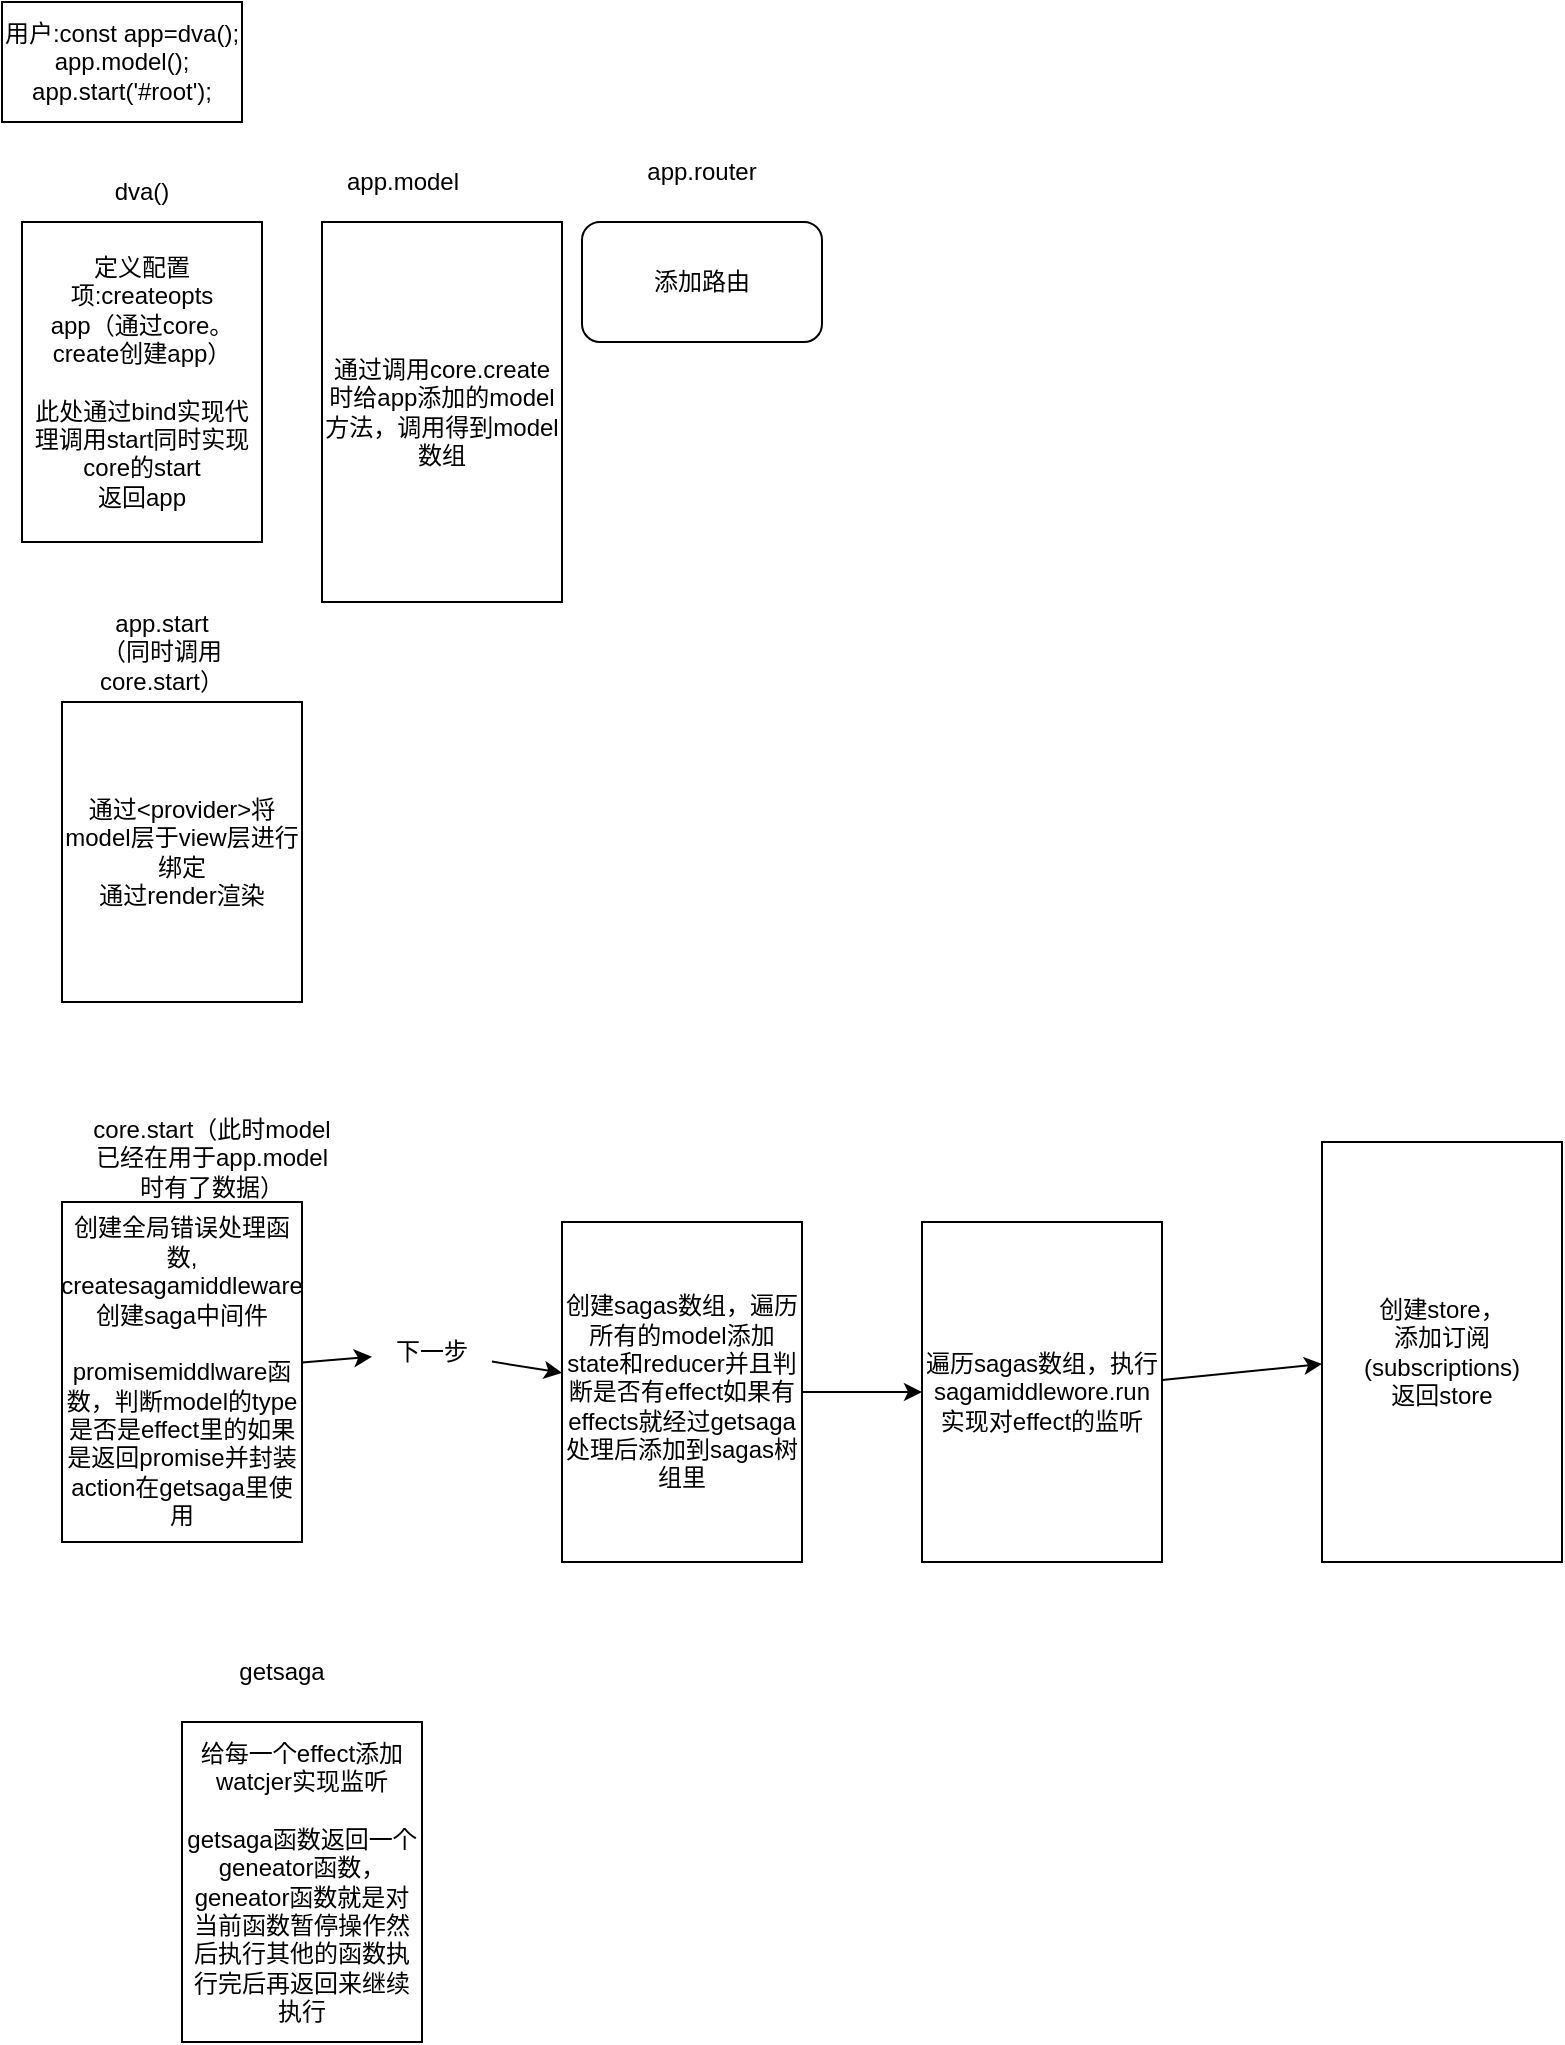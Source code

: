 <mxfile>
    <diagram id="89b1aU4uFKAG94mcCGeU" name="第 1 页">
        <mxGraphModel dx="465" dy="437" grid="1" gridSize="10" guides="1" tooltips="1" connect="1" arrows="1" fold="1" page="1" pageScale="1" pageWidth="827" pageHeight="1169" math="0" shadow="0">
            <root>
                <mxCell id="0"/>
                <mxCell id="1" parent="0"/>
                <mxCell id="2" value="用户:const app=dva();&lt;br&gt;app.model();&lt;br&gt;app.start('#root');" style="rounded=0;whiteSpace=wrap;html=1;" vertex="1" parent="1">
                    <mxGeometry x="10" y="20" width="120" height="60" as="geometry"/>
                </mxCell>
                <mxCell id="3" value="定义配置项:createopts&lt;br&gt;app（通过core。create创建app）&lt;br&gt;&lt;br&gt;此处通过bind实现代理调用start同时实现core的start&lt;br&gt;返回app" style="rounded=0;whiteSpace=wrap;html=1;" vertex="1" parent="1">
                    <mxGeometry x="20" y="130" width="120" height="160" as="geometry"/>
                </mxCell>
                <mxCell id="5" value="dva()" style="text;html=1;strokeColor=none;fillColor=none;align=center;verticalAlign=middle;whiteSpace=wrap;rounded=0;" vertex="1" parent="1">
                    <mxGeometry x="50" y="100" width="60" height="30" as="geometry"/>
                </mxCell>
                <mxCell id="6" value="通过调用core.create时给app添加的model方法，调用得到model数组" style="rounded=0;whiteSpace=wrap;html=1;" vertex="1" parent="1">
                    <mxGeometry x="170" y="130" width="120" height="190" as="geometry"/>
                </mxCell>
                <mxCell id="7" value="app.model" style="text;html=1;align=center;verticalAlign=middle;resizable=0;points=[];autosize=1;strokeColor=none;fillColor=none;" vertex="1" parent="1">
                    <mxGeometry x="175" y="100" width="70" height="20" as="geometry"/>
                </mxCell>
                <mxCell id="8" value="添加路由" style="rounded=1;whiteSpace=wrap;html=1;" vertex="1" parent="1">
                    <mxGeometry x="300" y="130" width="120" height="60" as="geometry"/>
                </mxCell>
                <mxCell id="9" value="app.router" style="text;html=1;strokeColor=none;fillColor=none;align=center;verticalAlign=middle;whiteSpace=wrap;rounded=0;" vertex="1" parent="1">
                    <mxGeometry x="330" y="90" width="60" height="30" as="geometry"/>
                </mxCell>
                <mxCell id="11" value="通过&amp;lt;provider&amp;gt;将model层于view层进行绑定&lt;br&gt;通过render渲染" style="rounded=0;whiteSpace=wrap;html=1;" vertex="1" parent="1">
                    <mxGeometry x="40" y="370" width="120" height="150" as="geometry"/>
                </mxCell>
                <mxCell id="12" value="app.start（同时调用core.start）" style="text;html=1;strokeColor=none;fillColor=none;align=center;verticalAlign=middle;whiteSpace=wrap;rounded=0;" vertex="1" parent="1">
                    <mxGeometry x="60" y="330" width="60" height="30" as="geometry"/>
                </mxCell>
                <mxCell id="26" value="" style="edgeStyle=none;html=1;" edge="1" parent="1" source="13" target="23">
                    <mxGeometry relative="1" as="geometry"/>
                </mxCell>
                <mxCell id="13" value="创建全局错误处理函数,&lt;br&gt;createsagamiddleware创建saga中间件&lt;br&gt;&lt;br&gt;promisemiddlware函数，判断model的type是否是effect里的如果是返回promise并封装action在getsaga里使用" style="whiteSpace=wrap;html=1;" vertex="1" parent="1">
                    <mxGeometry x="40" y="620" width="120" height="170" as="geometry"/>
                </mxCell>
                <mxCell id="14" value="core.start（此时model已经在用于app.model时有了数据）" style="text;html=1;strokeColor=none;fillColor=none;align=center;verticalAlign=middle;whiteSpace=wrap;rounded=0;" vertex="1" parent="1">
                    <mxGeometry x="50" y="575" width="130" height="45" as="geometry"/>
                </mxCell>
                <mxCell id="25" value="" style="edgeStyle=none;html=1;" edge="1" parent="1" source="18" target="24">
                    <mxGeometry relative="1" as="geometry"/>
                </mxCell>
                <mxCell id="18" value="创建sagas数组，遍历所有的model添加state和reducer并且判断是否有effect如果有effects就经过getsaga处理后添加到sagas树组里" style="rounded=0;whiteSpace=wrap;html=1;" vertex="1" parent="1">
                    <mxGeometry x="290" y="630" width="120" height="170" as="geometry"/>
                </mxCell>
                <mxCell id="27" value="" style="edgeStyle=none;html=1;" edge="1" parent="1" source="23" target="18">
                    <mxGeometry relative="1" as="geometry"/>
                </mxCell>
                <mxCell id="23" value="下一步" style="text;html=1;strokeColor=none;fillColor=none;align=center;verticalAlign=middle;whiteSpace=wrap;rounded=0;" vertex="1" parent="1">
                    <mxGeometry x="195" y="680" width="60" height="30" as="geometry"/>
                </mxCell>
                <mxCell id="29" value="" style="edgeStyle=none;html=1;" edge="1" parent="1" source="24" target="28">
                    <mxGeometry relative="1" as="geometry"/>
                </mxCell>
                <mxCell id="24" value="遍历sagas数组，执行&lt;br&gt;sagamiddlewore.run&lt;br&gt;实现对effect的监听" style="rounded=0;whiteSpace=wrap;html=1;" vertex="1" parent="1">
                    <mxGeometry x="470" y="630" width="120" height="170" as="geometry"/>
                </mxCell>
                <mxCell id="28" value="创建store，&lt;br&gt;添加订阅(subscriptions)&lt;br&gt;返回store" style="whiteSpace=wrap;html=1;rounded=0;" vertex="1" parent="1">
                    <mxGeometry x="670" y="590" width="120" height="210" as="geometry"/>
                </mxCell>
                <mxCell id="30" value="给每一个effect添加watcjer实现监听&lt;br&gt;&lt;br&gt;getsaga函数返回一个geneator函数，geneator函数就是对当前函数暂停操作然后执行其他的函数执行完后再返回来继续执行" style="rounded=0;whiteSpace=wrap;html=1;" vertex="1" parent="1">
                    <mxGeometry x="100" y="880" width="120" height="160" as="geometry"/>
                </mxCell>
                <mxCell id="31" value="getsaga" style="text;html=1;strokeColor=none;fillColor=none;align=center;verticalAlign=middle;whiteSpace=wrap;rounded=0;" vertex="1" parent="1">
                    <mxGeometry x="120" y="840" width="60" height="30" as="geometry"/>
                </mxCell>
            </root>
        </mxGraphModel>
    </diagram>
</mxfile>